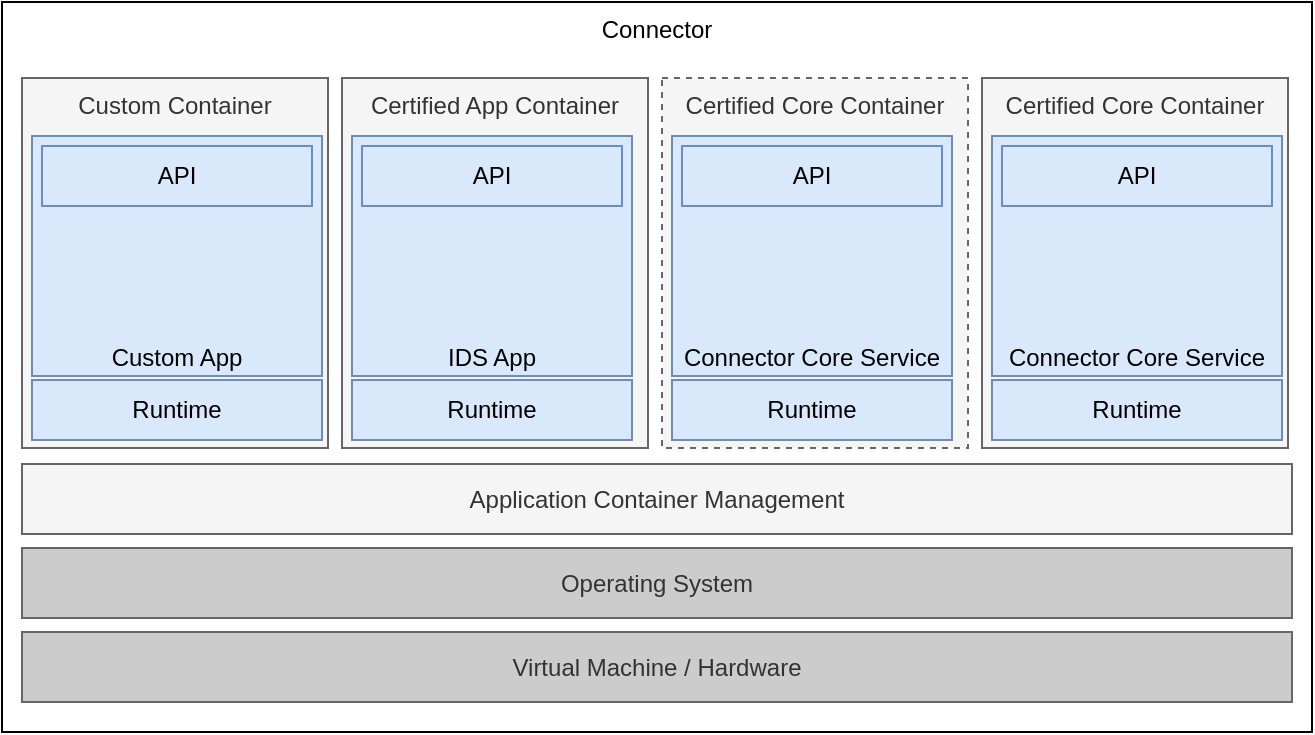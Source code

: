 <mxfile version="16.4.11" type="device"><diagram id="FOB0vDKNrFLflWHRrjKG" name="Page-1"><mxGraphModel dx="1102" dy="865" grid="1" gridSize="5" guides="1" tooltips="1" connect="1" arrows="1" fold="1" page="1" pageScale="1" pageWidth="850" pageHeight="1100" math="0" shadow="0"><root><mxCell id="0"/><mxCell id="1" parent="0"/><mxCell id="ct6E9p7qiC-d9M1rV3QP-6" value="Connector" style="rounded=0;whiteSpace=wrap;html=1;verticalAlign=top;" parent="1" vertex="1"><mxGeometry x="85" y="115" width="655" height="365" as="geometry"/></mxCell><mxCell id="Gm7UcPa6wnQc6c630fiE-1" value="Certified Core Container" style="rounded=0;whiteSpace=wrap;html=1;verticalAlign=top;dashed=1;fillColor=#f5f5f5;fontColor=#333333;strokeColor=#666666;" parent="1" vertex="1"><mxGeometry x="415" y="153" width="153" height="185" as="geometry"/></mxCell><mxCell id="ct6E9p7qiC-d9M1rV3QP-20" value="Certified App Container" style="rounded=0;whiteSpace=wrap;html=1;verticalAlign=top;fillColor=#f5f5f5;fontColor=#333333;strokeColor=#666666;" parent="1" vertex="1"><mxGeometry x="255" y="153" width="153" height="185" as="geometry"/></mxCell><mxCell id="ct6E9p7qiC-d9M1rV3QP-5" value="Certified&amp;nbsp;Core Container" style="rounded=0;whiteSpace=wrap;html=1;verticalAlign=top;fillColor=#f5f5f5;fontColor=#333333;strokeColor=#666666;" parent="1" vertex="1"><mxGeometry x="575" y="153" width="153" height="185" as="geometry"/></mxCell><mxCell id="ct6E9p7qiC-d9M1rV3QP-4" value="Connector Core Service" style="rounded=0;whiteSpace=wrap;html=1;fillColor=#dae8fc;strokeColor=#6c8ebf;verticalAlign=bottom;" parent="1" vertex="1"><mxGeometry x="420" y="182" width="140" height="120" as="geometry"/></mxCell><mxCell id="hSOW3-l-pKzD9sGPN9eP-6" value="Virtual Machine / Hardware" style="rounded=0;whiteSpace=wrap;html=1;fillColor=#CCCCCC;strokeColor=#666666;fontColor=#333333;" parent="1" vertex="1"><mxGeometry x="95" y="430" width="635" height="35" as="geometry"/></mxCell><mxCell id="hSOW3-l-pKzD9sGPN9eP-7" value="Operating System" style="rounded=0;whiteSpace=wrap;html=1;fillColor=#CCCCCC;strokeColor=#666666;fontColor=#333333;" parent="1" vertex="1"><mxGeometry x="95" y="388" width="635" height="35" as="geometry"/></mxCell><mxCell id="ct6E9p7qiC-d9M1rV3QP-2" value="Application Container Management" style="rounded=0;whiteSpace=wrap;html=1;fillColor=#f5f5f5;fontColor=#333333;strokeColor=#666666;" parent="1" vertex="1"><mxGeometry x="95" y="346" width="635" height="35" as="geometry"/></mxCell><mxCell id="ct6E9p7qiC-d9M1rV3QP-3" value="Runtime" style="rounded=0;whiteSpace=wrap;html=1;fillColor=#dae8fc;strokeColor=#6c8ebf;" parent="1" vertex="1"><mxGeometry x="420" y="304" width="140" height="30" as="geometry"/></mxCell><mxCell id="ct6E9p7qiC-d9M1rV3QP-8" value="API" style="rounded=0;whiteSpace=wrap;html=1;fillColor=#dae8fc;strokeColor=#6c8ebf;" parent="1" vertex="1"><mxGeometry x="425" y="187" width="130" height="30" as="geometry"/></mxCell><mxCell id="ct6E9p7qiC-d9M1rV3QP-10" value="Runtime" style="rounded=0;whiteSpace=wrap;html=1;fillColor=#dae8fc;strokeColor=#6c8ebf;" parent="1" vertex="1"><mxGeometry x="580" y="304" width="145" height="30" as="geometry"/></mxCell><mxCell id="ct6E9p7qiC-d9M1rV3QP-11" value="Connector Core Service" style="rounded=0;whiteSpace=wrap;html=1;fillColor=#dae8fc;strokeColor=#6c8ebf;verticalAlign=bottom;" parent="1" vertex="1"><mxGeometry x="580" y="182" width="145" height="120" as="geometry"/></mxCell><mxCell id="ct6E9p7qiC-d9M1rV3QP-12" value="API" style="rounded=0;whiteSpace=wrap;html=1;fillColor=#dae8fc;strokeColor=#6c8ebf;" parent="1" vertex="1"><mxGeometry x="585" y="187" width="135" height="30" as="geometry"/></mxCell><mxCell id="ct6E9p7qiC-d9M1rV3QP-17" value="Runtime" style="rounded=0;whiteSpace=wrap;html=1;fillColor=#dae8fc;strokeColor=#6c8ebf;" parent="1" vertex="1"><mxGeometry x="260" y="304" width="140" height="30" as="geometry"/></mxCell><mxCell id="ct6E9p7qiC-d9M1rV3QP-18" value="IDS App" style="rounded=0;whiteSpace=wrap;html=1;fillColor=#dae8fc;strokeColor=#6c8ebf;verticalAlign=bottom;" parent="1" vertex="1"><mxGeometry x="260" y="182" width="140" height="120" as="geometry"/></mxCell><mxCell id="ct6E9p7qiC-d9M1rV3QP-19" value="API" style="rounded=0;whiteSpace=wrap;html=1;fillColor=#dae8fc;strokeColor=#6c8ebf;" parent="1" vertex="1"><mxGeometry x="265" y="187" width="130" height="30" as="geometry"/></mxCell><mxCell id="ct6E9p7qiC-d9M1rV3QP-21" value="Custom Container" style="rounded=0;whiteSpace=wrap;html=1;verticalAlign=top;fillColor=#f5f5f5;fontColor=#333333;strokeColor=#666666;" parent="1" vertex="1"><mxGeometry x="95" y="153" width="153" height="185" as="geometry"/></mxCell><mxCell id="ct6E9p7qiC-d9M1rV3QP-22" value="Runtime" style="rounded=0;whiteSpace=wrap;html=1;fillColor=#dae8fc;strokeColor=#6c8ebf;" parent="1" vertex="1"><mxGeometry x="100" y="304" width="145" height="30" as="geometry"/></mxCell><mxCell id="ct6E9p7qiC-d9M1rV3QP-23" value="Custom App" style="rounded=0;whiteSpace=wrap;html=1;fillColor=#dae8fc;strokeColor=#6c8ebf;verticalAlign=bottom;" parent="1" vertex="1"><mxGeometry x="100" y="182" width="145" height="120" as="geometry"/></mxCell><mxCell id="ct6E9p7qiC-d9M1rV3QP-24" value="API" style="rounded=0;whiteSpace=wrap;html=1;fillColor=#dae8fc;strokeColor=#6c8ebf;" parent="1" vertex="1"><mxGeometry x="105" y="187" width="135" height="30" as="geometry"/></mxCell></root></mxGraphModel></diagram></mxfile>